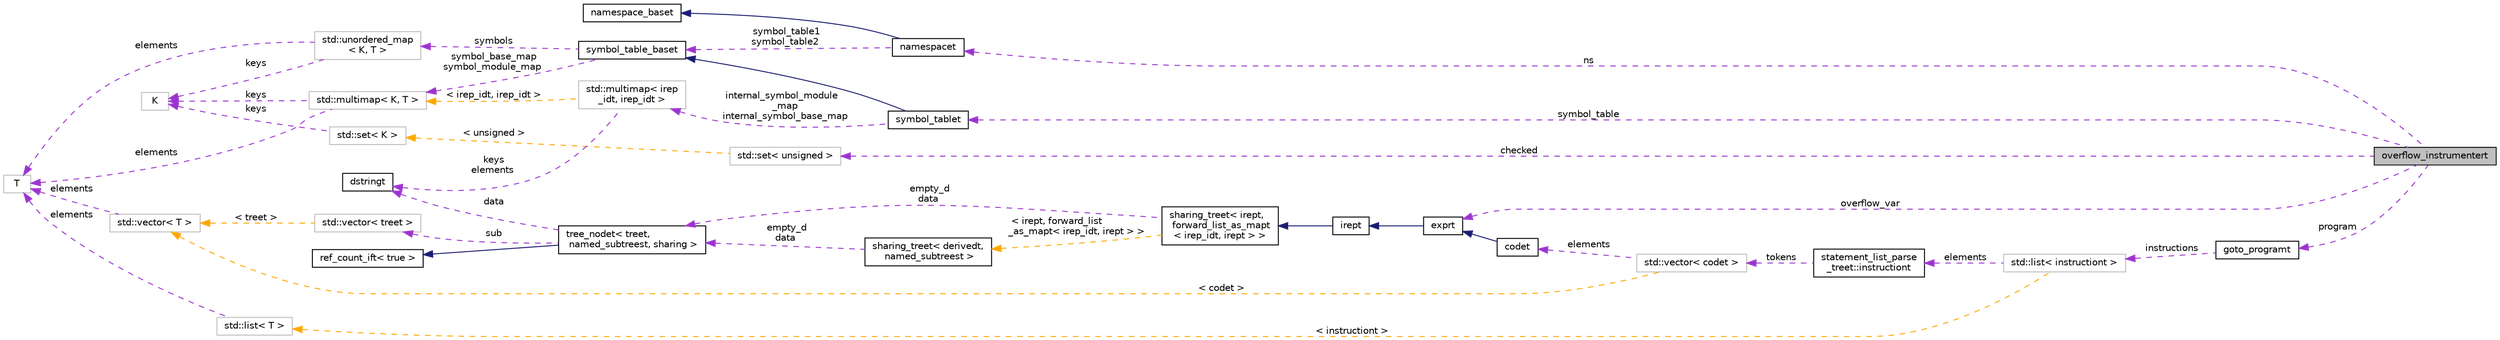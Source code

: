 digraph "overflow_instrumentert"
{
 // LATEX_PDF_SIZE
  bgcolor="transparent";
  edge [fontname="Helvetica",fontsize="10",labelfontname="Helvetica",labelfontsize="10"];
  node [fontname="Helvetica",fontsize="10",shape=record];
  rankdir="LR";
  Node1 [label="overflow_instrumentert",height=0.2,width=0.4,color="black", fillcolor="grey75", style="filled", fontcolor="black",tooltip=" "];
  Node2 -> Node1 [dir="back",color="darkorchid3",fontsize="10",style="dashed",label=" checked" ,fontname="Helvetica"];
  Node2 [label="std::set\< unsigned \>",height=0.2,width=0.4,color="grey75",tooltip=" "];
  Node3 -> Node2 [dir="back",color="orange",fontsize="10",style="dashed",label=" \< unsigned \>" ,fontname="Helvetica"];
  Node3 [label="std::set\< K \>",height=0.2,width=0.4,color="grey75",tooltip="STL class."];
  Node4 -> Node3 [dir="back",color="darkorchid3",fontsize="10",style="dashed",label=" keys" ,fontname="Helvetica"];
  Node4 [label="K",height=0.2,width=0.4,color="grey75",tooltip=" "];
  Node5 -> Node1 [dir="back",color="darkorchid3",fontsize="10",style="dashed",label=" symbol_table" ,fontname="Helvetica"];
  Node5 [label="symbol_tablet",height=0.2,width=0.4,color="black",URL="$classsymbol__tablet.html",tooltip="The symbol table."];
  Node6 -> Node5 [dir="back",color="midnightblue",fontsize="10",style="solid",fontname="Helvetica"];
  Node6 [label="symbol_table_baset",height=0.2,width=0.4,color="black",URL="$classsymbol__table__baset.html",tooltip="The symbol table base class interface."];
  Node7 -> Node6 [dir="back",color="darkorchid3",fontsize="10",style="dashed",label=" symbol_base_map\nsymbol_module_map" ,fontname="Helvetica"];
  Node7 [label="std::multimap\< K, T \>",height=0.2,width=0.4,color="grey75",tooltip="STL class."];
  Node4 -> Node7 [dir="back",color="darkorchid3",fontsize="10",style="dashed",label=" keys" ,fontname="Helvetica"];
  Node8 -> Node7 [dir="back",color="darkorchid3",fontsize="10",style="dashed",label=" elements" ,fontname="Helvetica"];
  Node8 [label="T",height=0.2,width=0.4,color="grey75",tooltip=" "];
  Node9 -> Node6 [dir="back",color="darkorchid3",fontsize="10",style="dashed",label=" symbols" ,fontname="Helvetica"];
  Node9 [label="std::unordered_map\l\< K, T \>",height=0.2,width=0.4,color="grey75",tooltip="STL class."];
  Node4 -> Node9 [dir="back",color="darkorchid3",fontsize="10",style="dashed",label=" keys" ,fontname="Helvetica"];
  Node8 -> Node9 [dir="back",color="darkorchid3",fontsize="10",style="dashed",label=" elements" ,fontname="Helvetica"];
  Node10 -> Node5 [dir="back",color="darkorchid3",fontsize="10",style="dashed",label=" internal_symbol_module\l_map\ninternal_symbol_base_map" ,fontname="Helvetica"];
  Node10 [label="std::multimap\< irep\l_idt, irep_idt \>",height=0.2,width=0.4,color="grey75",tooltip=" "];
  Node11 -> Node10 [dir="back",color="darkorchid3",fontsize="10",style="dashed",label=" keys\nelements" ,fontname="Helvetica"];
  Node11 [label="dstringt",height=0.2,width=0.4,color="black",URL="$classdstringt.html",tooltip="dstringt has one field, an unsigned integer no which is an index into a static table of strings."];
  Node7 -> Node10 [dir="back",color="orange",fontsize="10",style="dashed",label=" \< irep_idt, irep_idt \>" ,fontname="Helvetica"];
  Node12 -> Node1 [dir="back",color="darkorchid3",fontsize="10",style="dashed",label=" ns" ,fontname="Helvetica"];
  Node12 [label="namespacet",height=0.2,width=0.4,color="black",URL="$classnamespacet.html",tooltip="A namespacet is essentially one or two symbol tables bound together, to allow for symbol lookups in t..."];
  Node13 -> Node12 [dir="back",color="midnightblue",fontsize="10",style="solid",fontname="Helvetica"];
  Node13 [label="namespace_baset",height=0.2,width=0.4,color="black",URL="$classnamespace__baset.html",tooltip="Basic interface for a namespace."];
  Node6 -> Node12 [dir="back",color="darkorchid3",fontsize="10",style="dashed",label=" symbol_table1\nsymbol_table2" ,fontname="Helvetica"];
  Node14 -> Node1 [dir="back",color="darkorchid3",fontsize="10",style="dashed",label=" overflow_var" ,fontname="Helvetica"];
  Node14 [label="exprt",height=0.2,width=0.4,color="black",URL="$classexprt.html",tooltip="Base class for all expressions."];
  Node15 -> Node14 [dir="back",color="midnightblue",fontsize="10",style="solid",fontname="Helvetica"];
  Node15 [label="irept",height=0.2,width=0.4,color="black",URL="$classirept.html",tooltip="There are a large number of kinds of tree structured or tree-like data in CPROVER."];
  Node16 -> Node15 [dir="back",color="midnightblue",fontsize="10",style="solid",fontname="Helvetica"];
  Node16 [label="sharing_treet\< irept,\l forward_list_as_mapt\l\< irep_idt, irept \> \>",height=0.2,width=0.4,color="black",URL="$classsharing__treet.html",tooltip=" "];
  Node17 -> Node16 [dir="back",color="darkorchid3",fontsize="10",style="dashed",label=" empty_d\ndata" ,fontname="Helvetica"];
  Node17 [label="tree_nodet\< treet,\l named_subtreest, sharing \>",height=0.2,width=0.4,color="black",URL="$classtree__nodet.html",tooltip="A node with data in a tree, it contains:"];
  Node18 -> Node17 [dir="back",color="midnightblue",fontsize="10",style="solid",fontname="Helvetica"];
  Node18 [label="ref_count_ift\< true \>",height=0.2,width=0.4,color="black",URL="$structref__count__ift_3_01true_01_4.html",tooltip=" "];
  Node19 -> Node17 [dir="back",color="darkorchid3",fontsize="10",style="dashed",label=" sub" ,fontname="Helvetica"];
  Node19 [label="std::vector\< treet \>",height=0.2,width=0.4,color="grey75",tooltip=" "];
  Node20 -> Node19 [dir="back",color="orange",fontsize="10",style="dashed",label=" \< treet \>" ,fontname="Helvetica"];
  Node20 [label="std::vector\< T \>",height=0.2,width=0.4,color="grey75",tooltip="STL class."];
  Node8 -> Node20 [dir="back",color="darkorchid3",fontsize="10",style="dashed",label=" elements" ,fontname="Helvetica"];
  Node11 -> Node17 [dir="back",color="darkorchid3",fontsize="10",style="dashed",label=" data" ,fontname="Helvetica"];
  Node21 -> Node16 [dir="back",color="orange",fontsize="10",style="dashed",label=" \< irept, forward_list\l_as_mapt\< irep_idt, irept \> \>" ,fontname="Helvetica"];
  Node21 [label="sharing_treet\< derivedt,\l named_subtreest \>",height=0.2,width=0.4,color="black",URL="$classsharing__treet.html",tooltip="Base class for tree-like data structures with sharing."];
  Node17 -> Node21 [dir="back",color="darkorchid3",fontsize="10",style="dashed",label=" empty_d\ndata" ,fontname="Helvetica"];
  Node22 -> Node1 [dir="back",color="darkorchid3",fontsize="10",style="dashed",label=" program" ,fontname="Helvetica"];
  Node22 [label="goto_programt",height=0.2,width=0.4,color="black",URL="$classgoto__programt.html",tooltip="A generic container class for the GOTO intermediate representation of one function."];
  Node23 -> Node22 [dir="back",color="darkorchid3",fontsize="10",style="dashed",label=" instructions" ,fontname="Helvetica"];
  Node23 [label="std::list\< instructiont \>",height=0.2,width=0.4,color="grey75",tooltip=" "];
  Node24 -> Node23 [dir="back",color="darkorchid3",fontsize="10",style="dashed",label=" elements" ,fontname="Helvetica"];
  Node24 [label="statement_list_parse\l_treet::instructiont",height=0.2,width=0.4,color="black",URL="$structstatement__list__parse__treet_1_1instructiont.html",tooltip="Represents a regular Statement List instruction which consists out of one or more codet tokens."];
  Node25 -> Node24 [dir="back",color="darkorchid3",fontsize="10",style="dashed",label=" tokens" ,fontname="Helvetica"];
  Node25 [label="std::vector\< codet \>",height=0.2,width=0.4,color="grey75",tooltip=" "];
  Node26 -> Node25 [dir="back",color="darkorchid3",fontsize="10",style="dashed",label=" elements" ,fontname="Helvetica"];
  Node26 [label="codet",height=0.2,width=0.4,color="black",URL="$classcodet.html",tooltip="Data structure for representing an arbitrary statement in a program."];
  Node14 -> Node26 [dir="back",color="midnightblue",fontsize="10",style="solid",fontname="Helvetica"];
  Node20 -> Node25 [dir="back",color="orange",fontsize="10",style="dashed",label=" \< codet \>" ,fontname="Helvetica"];
  Node27 -> Node23 [dir="back",color="orange",fontsize="10",style="dashed",label=" \< instructiont \>" ,fontname="Helvetica"];
  Node27 [label="std::list\< T \>",height=0.2,width=0.4,color="grey75",tooltip="STL class."];
  Node8 -> Node27 [dir="back",color="darkorchid3",fontsize="10",style="dashed",label=" elements" ,fontname="Helvetica"];
}

